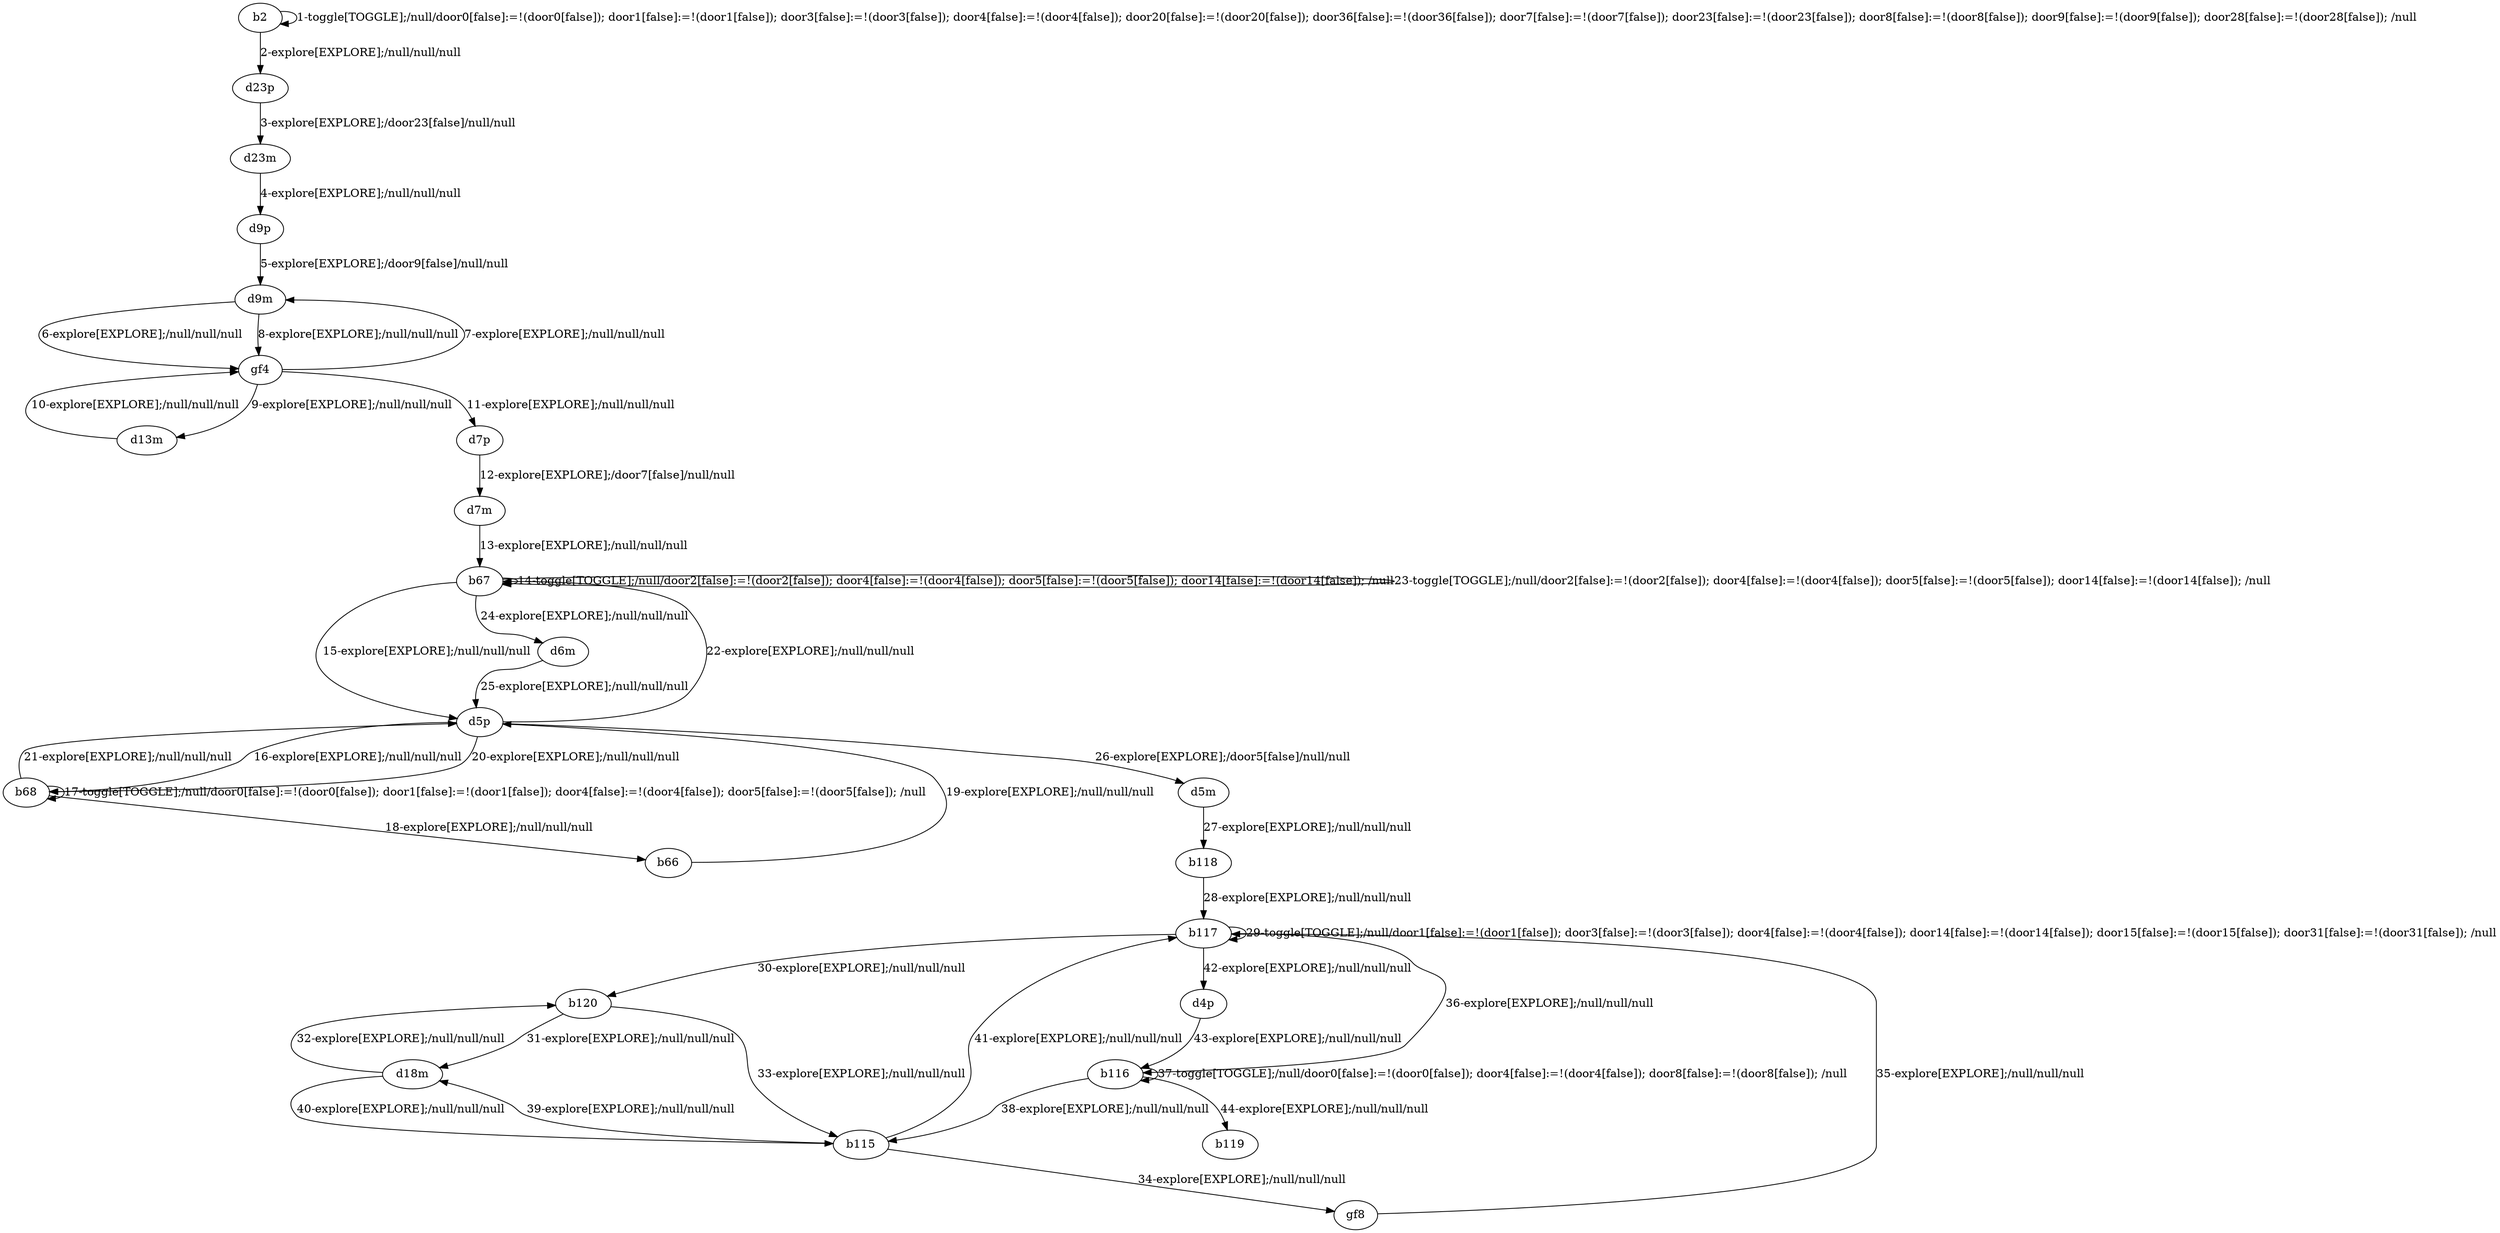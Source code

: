 # Total number of goals covered by this test: 2
# b116 --> b119
# d4p --> b116

digraph g {
"b2" -> "b2" [label = "1-toggle[TOGGLE];/null/door0[false]:=!(door0[false]); door1[false]:=!(door1[false]); door3[false]:=!(door3[false]); door4[false]:=!(door4[false]); door20[false]:=!(door20[false]); door36[false]:=!(door36[false]); door7[false]:=!(door7[false]); door23[false]:=!(door23[false]); door8[false]:=!(door8[false]); door9[false]:=!(door9[false]); door28[false]:=!(door28[false]); /null"];
"b2" -> "d23p" [label = "2-explore[EXPLORE];/null/null/null"];
"d23p" -> "d23m" [label = "3-explore[EXPLORE];/door23[false]/null/null"];
"d23m" -> "d9p" [label = "4-explore[EXPLORE];/null/null/null"];
"d9p" -> "d9m" [label = "5-explore[EXPLORE];/door9[false]/null/null"];
"d9m" -> "gf4" [label = "6-explore[EXPLORE];/null/null/null"];
"gf4" -> "d9m" [label = "7-explore[EXPLORE];/null/null/null"];
"d9m" -> "gf4" [label = "8-explore[EXPLORE];/null/null/null"];
"gf4" -> "d13m" [label = "9-explore[EXPLORE];/null/null/null"];
"d13m" -> "gf4" [label = "10-explore[EXPLORE];/null/null/null"];
"gf4" -> "d7p" [label = "11-explore[EXPLORE];/null/null/null"];
"d7p" -> "d7m" [label = "12-explore[EXPLORE];/door7[false]/null/null"];
"d7m" -> "b67" [label = "13-explore[EXPLORE];/null/null/null"];
"b67" -> "b67" [label = "14-toggle[TOGGLE];/null/door2[false]:=!(door2[false]); door4[false]:=!(door4[false]); door5[false]:=!(door5[false]); door14[false]:=!(door14[false]); /null"];
"b67" -> "d5p" [label = "15-explore[EXPLORE];/null/null/null"];
"d5p" -> "b68" [label = "16-explore[EXPLORE];/null/null/null"];
"b68" -> "b68" [label = "17-toggle[TOGGLE];/null/door0[false]:=!(door0[false]); door1[false]:=!(door1[false]); door4[false]:=!(door4[false]); door5[false]:=!(door5[false]); /null"];
"b68" -> "b66" [label = "18-explore[EXPLORE];/null/null/null"];
"b66" -> "d5p" [label = "19-explore[EXPLORE];/null/null/null"];
"d5p" -> "b68" [label = "20-explore[EXPLORE];/null/null/null"];
"b68" -> "d5p" [label = "21-explore[EXPLORE];/null/null/null"];
"d5p" -> "b67" [label = "22-explore[EXPLORE];/null/null/null"];
"b67" -> "b67" [label = "23-toggle[TOGGLE];/null/door2[false]:=!(door2[false]); door4[false]:=!(door4[false]); door5[false]:=!(door5[false]); door14[false]:=!(door14[false]); /null"];
"b67" -> "d6m" [label = "24-explore[EXPLORE];/null/null/null"];
"d6m" -> "d5p" [label = "25-explore[EXPLORE];/null/null/null"];
"d5p" -> "d5m" [label = "26-explore[EXPLORE];/door5[false]/null/null"];
"d5m" -> "b118" [label = "27-explore[EXPLORE];/null/null/null"];
"b118" -> "b117" [label = "28-explore[EXPLORE];/null/null/null"];
"b117" -> "b117" [label = "29-toggle[TOGGLE];/null/door1[false]:=!(door1[false]); door3[false]:=!(door3[false]); door4[false]:=!(door4[false]); door14[false]:=!(door14[false]); door15[false]:=!(door15[false]); door31[false]:=!(door31[false]); /null"];
"b117" -> "b120" [label = "30-explore[EXPLORE];/null/null/null"];
"b120" -> "d18m" [label = "31-explore[EXPLORE];/null/null/null"];
"d18m" -> "b120" [label = "32-explore[EXPLORE];/null/null/null"];
"b120" -> "b115" [label = "33-explore[EXPLORE];/null/null/null"];
"b115" -> "gf8" [label = "34-explore[EXPLORE];/null/null/null"];
"gf8" -> "b117" [label = "35-explore[EXPLORE];/null/null/null"];
"b117" -> "b116" [label = "36-explore[EXPLORE];/null/null/null"];
"b116" -> "b116" [label = "37-toggle[TOGGLE];/null/door0[false]:=!(door0[false]); door4[false]:=!(door4[false]); door8[false]:=!(door8[false]); /null"];
"b116" -> "b115" [label = "38-explore[EXPLORE];/null/null/null"];
"b115" -> "d18m" [label = "39-explore[EXPLORE];/null/null/null"];
"d18m" -> "b115" [label = "40-explore[EXPLORE];/null/null/null"];
"b115" -> "b117" [label = "41-explore[EXPLORE];/null/null/null"];
"b117" -> "d4p" [label = "42-explore[EXPLORE];/null/null/null"];
"d4p" -> "b116" [label = "43-explore[EXPLORE];/null/null/null"];
"b116" -> "b119" [label = "44-explore[EXPLORE];/null/null/null"];
}